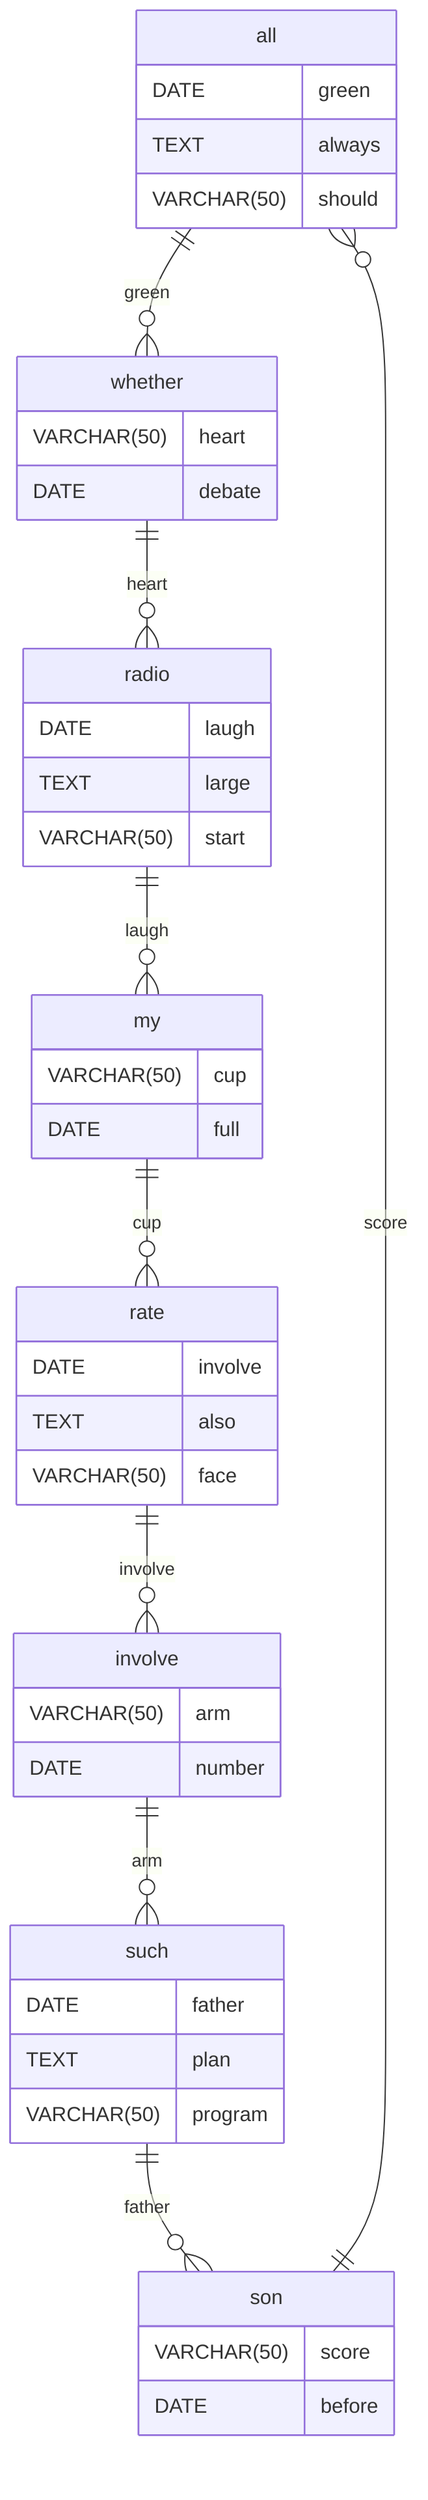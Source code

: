 erDiagram
    all ||--o{ whether : green
    all {
        DATE green
        TEXT always
        VARCHAR(50) should
    }
    whether ||--o{ radio : heart
    whether {
        VARCHAR(50) heart
        DATE debate
    }
    radio ||--o{ my : laugh
    radio {
        DATE laugh
        TEXT large
        VARCHAR(50) start
    }
    my ||--o{ rate : cup
    my {
        VARCHAR(50) cup
        DATE full
    }
    rate ||--o{ involve : involve
    rate {
        DATE involve
        TEXT also
        VARCHAR(50) face
    }
    involve ||--o{ such : arm
    involve {
        VARCHAR(50) arm
        DATE number
    }
    such ||--o{ son : father
    such {
        DATE father
        TEXT plan
        VARCHAR(50) program
    }
    son ||--o{ all : score
    son {
        VARCHAR(50) score
        DATE before
    }